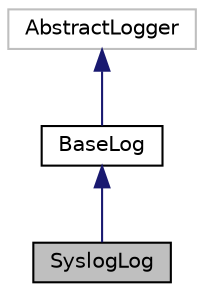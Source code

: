 digraph "SyslogLog"
{
  edge [fontname="Helvetica",fontsize="10",labelfontname="Helvetica",labelfontsize="10"];
  node [fontname="Helvetica",fontsize="10",shape=record];
  Node1 [label="SyslogLog",height=0.2,width=0.4,color="black", fillcolor="grey75", style="filled", fontcolor="black"];
  Node2 -> Node1 [dir="back",color="midnightblue",fontsize="10",style="solid",fontname="Helvetica"];
  Node2 [label="BaseLog",height=0.2,width=0.4,color="black", fillcolor="white", style="filled",URL="$class_cake_1_1_log_1_1_engine_1_1_base_log.html"];
  Node3 -> Node2 [dir="back",color="midnightblue",fontsize="10",style="solid",fontname="Helvetica"];
  Node3 [label="AbstractLogger",height=0.2,width=0.4,color="grey75", fillcolor="white", style="filled"];
}
